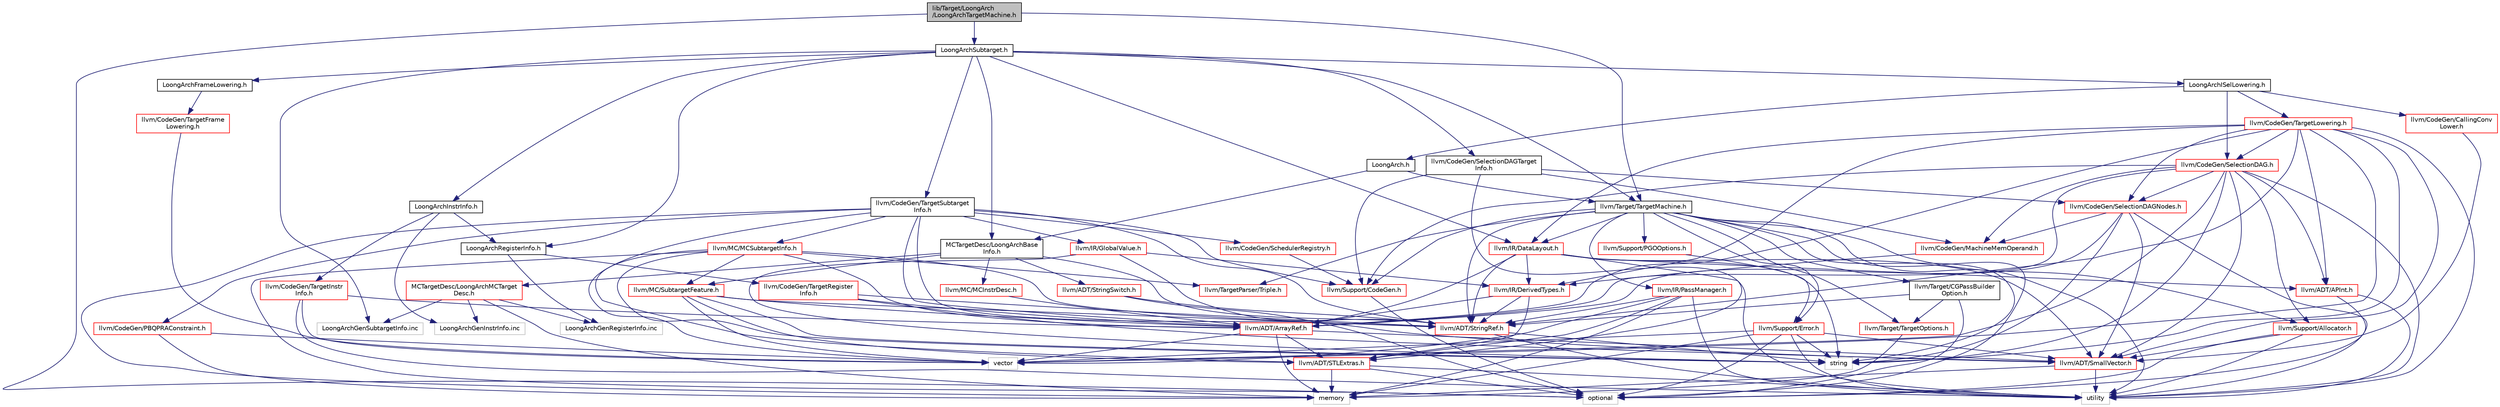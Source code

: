 digraph "lib/Target/LoongArch/LoongArchTargetMachine.h"
{
 // LATEX_PDF_SIZE
  bgcolor="transparent";
  edge [fontname="Helvetica",fontsize="10",labelfontname="Helvetica",labelfontsize="10"];
  node [fontname="Helvetica",fontsize="10",shape=record];
  Node1 [label="lib/Target/LoongArch\l/LoongArchTargetMachine.h",height=0.2,width=0.4,color="black", fillcolor="grey75", style="filled", fontcolor="black",tooltip=" "];
  Node1 -> Node2 [color="midnightblue",fontsize="10",style="solid",fontname="Helvetica"];
  Node2 [label="LoongArchSubtarget.h",height=0.2,width=0.4,color="black",URL="$LoongArchSubtarget_8h.html",tooltip=" "];
  Node2 -> Node3 [color="midnightblue",fontsize="10",style="solid",fontname="Helvetica"];
  Node3 [label="LoongArchFrameLowering.h",height=0.2,width=0.4,color="black",URL="$LoongArchFrameLowering_8h.html",tooltip=" "];
  Node3 -> Node4 [color="midnightblue",fontsize="10",style="solid",fontname="Helvetica"];
  Node4 [label="llvm/CodeGen/TargetFrame\lLowering.h",height=0.2,width=0.4,color="red",URL="$TargetFrameLowering_8h.html",tooltip=" "];
  Node4 -> Node88 [color="midnightblue",fontsize="10",style="solid",fontname="Helvetica"];
  Node88 [label="vector",height=0.2,width=0.4,color="grey75",tooltip=" "];
  Node2 -> Node144 [color="midnightblue",fontsize="10",style="solid",fontname="Helvetica"];
  Node144 [label="LoongArchISelLowering.h",height=0.2,width=0.4,color="black",URL="$LoongArchISelLowering_8h.html",tooltip=" "];
  Node144 -> Node145 [color="midnightblue",fontsize="10",style="solid",fontname="Helvetica"];
  Node145 [label="LoongArch.h",height=0.2,width=0.4,color="black",URL="$LoongArch_8h.html",tooltip=" "];
  Node145 -> Node146 [color="midnightblue",fontsize="10",style="solid",fontname="Helvetica"];
  Node146 [label="MCTargetDesc/LoongArchBase\lInfo.h",height=0.2,width=0.4,color="black",URL="$LoongArchBaseInfo_8h.html",tooltip=" "];
  Node146 -> Node147 [color="midnightblue",fontsize="10",style="solid",fontname="Helvetica"];
  Node147 [label="MCTargetDesc/LoongArchMCTarget\lDesc.h",height=0.2,width=0.4,color="red",URL="$LoongArchMCTargetDesc_8h.html",tooltip=" "];
  Node147 -> Node31 [color="midnightblue",fontsize="10",style="solid",fontname="Helvetica"];
  Node31 [label="memory",height=0.2,width=0.4,color="grey75",tooltip=" "];
  Node147 -> Node150 [color="midnightblue",fontsize="10",style="solid",fontname="Helvetica"];
  Node150 [label="LoongArchGenRegisterInfo.inc",height=0.2,width=0.4,color="grey75",tooltip=" "];
  Node147 -> Node151 [color="midnightblue",fontsize="10",style="solid",fontname="Helvetica"];
  Node151 [label="LoongArchGenInstrInfo.inc",height=0.2,width=0.4,color="grey75",tooltip=" "];
  Node147 -> Node152 [color="midnightblue",fontsize="10",style="solid",fontname="Helvetica"];
  Node152 [label="LoongArchGenSubtargetInfo.inc",height=0.2,width=0.4,color="grey75",tooltip=" "];
  Node146 -> Node33 [color="midnightblue",fontsize="10",style="solid",fontname="Helvetica"];
  Node33 [label="llvm/ADT/StringRef.h",height=0.2,width=0.4,color="red",URL="$StringRef_8h.html",tooltip=" "];
  Node33 -> Node40 [color="midnightblue",fontsize="10",style="solid",fontname="Helvetica"];
  Node40 [label="string",height=0.2,width=0.4,color="grey75",tooltip=" "];
  Node33 -> Node8 [color="midnightblue",fontsize="10",style="solid",fontname="Helvetica"];
  Node8 [label="utility",height=0.2,width=0.4,color="grey75",tooltip=" "];
  Node146 -> Node153 [color="midnightblue",fontsize="10",style="solid",fontname="Helvetica"];
  Node153 [label="llvm/ADT/StringSwitch.h",height=0.2,width=0.4,color="red",URL="$StringSwitch_8h.html",tooltip=" "];
  Node153 -> Node33 [color="midnightblue",fontsize="10",style="solid",fontname="Helvetica"];
  Node153 -> Node39 [color="midnightblue",fontsize="10",style="solid",fontname="Helvetica"];
  Node39 [label="optional",height=0.2,width=0.4,color="grey75",tooltip=" "];
  Node146 -> Node126 [color="midnightblue",fontsize="10",style="solid",fontname="Helvetica"];
  Node126 [label="llvm/MC/MCInstrDesc.h",height=0.2,width=0.4,color="red",URL="$MCInstrDesc_8h.html",tooltip=" "];
  Node126 -> Node86 [color="midnightblue",fontsize="10",style="solid",fontname="Helvetica"];
  Node86 [label="llvm/ADT/ArrayRef.h",height=0.2,width=0.4,color="red",URL="$ArrayRef_8h.html",tooltip=" "];
  Node86 -> Node23 [color="midnightblue",fontsize="10",style="solid",fontname="Helvetica"];
  Node23 [label="llvm/ADT/SmallVector.h",height=0.2,width=0.4,color="red",URL="$SmallVector_8h.html",tooltip=" "];
  Node23 -> Node31 [color="midnightblue",fontsize="10",style="solid",fontname="Helvetica"];
  Node23 -> Node8 [color="midnightblue",fontsize="10",style="solid",fontname="Helvetica"];
  Node86 -> Node65 [color="midnightblue",fontsize="10",style="solid",fontname="Helvetica"];
  Node65 [label="llvm/ADT/STLExtras.h",height=0.2,width=0.4,color="red",URL="$STLExtras_8h.html",tooltip=" "];
  Node65 -> Node31 [color="midnightblue",fontsize="10",style="solid",fontname="Helvetica"];
  Node65 -> Node39 [color="midnightblue",fontsize="10",style="solid",fontname="Helvetica"];
  Node65 -> Node8 [color="midnightblue",fontsize="10",style="solid",fontname="Helvetica"];
  Node86 -> Node31 [color="midnightblue",fontsize="10",style="solid",fontname="Helvetica"];
  Node86 -> Node88 [color="midnightblue",fontsize="10",style="solid",fontname="Helvetica"];
  Node146 -> Node154 [color="midnightblue",fontsize="10",style="solid",fontname="Helvetica"];
  Node154 [label="llvm/MC/SubtargetFeature.h",height=0.2,width=0.4,color="red",URL="$SubtargetFeature_8h.html",tooltip=" "];
  Node154 -> Node86 [color="midnightblue",fontsize="10",style="solid",fontname="Helvetica"];
  Node154 -> Node65 [color="midnightblue",fontsize="10",style="solid",fontname="Helvetica"];
  Node154 -> Node33 [color="midnightblue",fontsize="10",style="solid",fontname="Helvetica"];
  Node154 -> Node40 [color="midnightblue",fontsize="10",style="solid",fontname="Helvetica"];
  Node154 -> Node88 [color="midnightblue",fontsize="10",style="solid",fontname="Helvetica"];
  Node145 -> Node155 [color="midnightblue",fontsize="10",style="solid",fontname="Helvetica"];
  Node155 [label="llvm/Target/TargetMachine.h",height=0.2,width=0.4,color="black",URL="$Target_2TargetMachine_8h.html",tooltip=" "];
  Node155 -> Node33 [color="midnightblue",fontsize="10",style="solid",fontname="Helvetica"];
  Node155 -> Node156 [color="midnightblue",fontsize="10",style="solid",fontname="Helvetica"];
  Node156 [label="llvm/IR/DataLayout.h",height=0.2,width=0.4,color="red",URL="$DataLayout_8h.html",tooltip=" "];
  Node156 -> Node157 [color="midnightblue",fontsize="10",style="solid",fontname="Helvetica"];
  Node157 [label="llvm/ADT/APInt.h",height=0.2,width=0.4,color="red",URL="$APInt_8h.html",tooltip=" "];
  Node157 -> Node39 [color="midnightblue",fontsize="10",style="solid",fontname="Helvetica"];
  Node157 -> Node8 [color="midnightblue",fontsize="10",style="solid",fontname="Helvetica"];
  Node156 -> Node86 [color="midnightblue",fontsize="10",style="solid",fontname="Helvetica"];
  Node156 -> Node65 [color="midnightblue",fontsize="10",style="solid",fontname="Helvetica"];
  Node156 -> Node23 [color="midnightblue",fontsize="10",style="solid",fontname="Helvetica"];
  Node156 -> Node33 [color="midnightblue",fontsize="10",style="solid",fontname="Helvetica"];
  Node156 -> Node109 [color="midnightblue",fontsize="10",style="solid",fontname="Helvetica"];
  Node109 [label="llvm/IR/DerivedTypes.h",height=0.2,width=0.4,color="red",URL="$DerivedTypes_8h.html",tooltip=" "];
  Node109 -> Node86 [color="midnightblue",fontsize="10",style="solid",fontname="Helvetica"];
  Node109 -> Node65 [color="midnightblue",fontsize="10",style="solid",fontname="Helvetica"];
  Node109 -> Node33 [color="midnightblue",fontsize="10",style="solid",fontname="Helvetica"];
  Node156 -> Node40 [color="midnightblue",fontsize="10",style="solid",fontname="Helvetica"];
  Node155 -> Node158 [color="midnightblue",fontsize="10",style="solid",fontname="Helvetica"];
  Node158 [label="llvm/IR/PassManager.h",height=0.2,width=0.4,color="red",URL="$PassManager_8h.html",tooltip=" "];
  Node158 -> Node65 [color="midnightblue",fontsize="10",style="solid",fontname="Helvetica"];
  Node158 -> Node33 [color="midnightblue",fontsize="10",style="solid",fontname="Helvetica"];
  Node158 -> Node31 [color="midnightblue",fontsize="10",style="solid",fontname="Helvetica"];
  Node158 -> Node8 [color="midnightblue",fontsize="10",style="solid",fontname="Helvetica"];
  Node158 -> Node88 [color="midnightblue",fontsize="10",style="solid",fontname="Helvetica"];
  Node155 -> Node135 [color="midnightblue",fontsize="10",style="solid",fontname="Helvetica"];
  Node135 [label="llvm/Support/Allocator.h",height=0.2,width=0.4,color="red",URL="$Allocator_8h.html",tooltip=" "];
  Node135 -> Node23 [color="midnightblue",fontsize="10",style="solid",fontname="Helvetica"];
  Node135 -> Node39 [color="midnightblue",fontsize="10",style="solid",fontname="Helvetica"];
  Node135 -> Node8 [color="midnightblue",fontsize="10",style="solid",fontname="Helvetica"];
  Node155 -> Node165 [color="midnightblue",fontsize="10",style="solid",fontname="Helvetica"];
  Node165 [label="llvm/Support/CodeGen.h",height=0.2,width=0.4,color="red",URL="$CodeGen_8h.html",tooltip=" "];
  Node165 -> Node39 [color="midnightblue",fontsize="10",style="solid",fontname="Helvetica"];
  Node155 -> Node190 [color="midnightblue",fontsize="10",style="solid",fontname="Helvetica"];
  Node190 [label="llvm/Support/Error.h",height=0.2,width=0.4,color="red",URL="$Support_2Error_8h.html",tooltip=" "];
  Node190 -> Node23 [color="midnightblue",fontsize="10",style="solid",fontname="Helvetica"];
  Node190 -> Node31 [color="midnightblue",fontsize="10",style="solid",fontname="Helvetica"];
  Node190 -> Node39 [color="midnightblue",fontsize="10",style="solid",fontname="Helvetica"];
  Node190 -> Node40 [color="midnightblue",fontsize="10",style="solid",fontname="Helvetica"];
  Node190 -> Node8 [color="midnightblue",fontsize="10",style="solid",fontname="Helvetica"];
  Node190 -> Node88 [color="midnightblue",fontsize="10",style="solid",fontname="Helvetica"];
  Node155 -> Node196 [color="midnightblue",fontsize="10",style="solid",fontname="Helvetica"];
  Node196 [label="llvm/Support/PGOOptions.h",height=0.2,width=0.4,color="red",URL="$PGOOptions_8h.html",tooltip=" "];
  Node196 -> Node190 [color="midnightblue",fontsize="10",style="solid",fontname="Helvetica"];
  Node155 -> Node199 [color="midnightblue",fontsize="10",style="solid",fontname="Helvetica"];
  Node199 [label="llvm/Target/CGPassBuilder\lOption.h",height=0.2,width=0.4,color="black",URL="$CGPassBuilderOption_8h.html",tooltip=" "];
  Node199 -> Node33 [color="midnightblue",fontsize="10",style="solid",fontname="Helvetica"];
  Node199 -> Node200 [color="midnightblue",fontsize="10",style="solid",fontname="Helvetica"];
  Node200 [label="llvm/Target/TargetOptions.h",height=0.2,width=0.4,color="red",URL="$TargetOptions_8h.html",tooltip=" "];
  Node200 -> Node31 [color="midnightblue",fontsize="10",style="solid",fontname="Helvetica"];
  Node199 -> Node39 [color="midnightblue",fontsize="10",style="solid",fontname="Helvetica"];
  Node155 -> Node200 [color="midnightblue",fontsize="10",style="solid",fontname="Helvetica"];
  Node155 -> Node202 [color="midnightblue",fontsize="10",style="solid",fontname="Helvetica"];
  Node202 [label="llvm/TargetParser/Triple.h",height=0.2,width=0.4,color="red",URL="$Triple_8h.html",tooltip=" "];
  Node155 -> Node39 [color="midnightblue",fontsize="10",style="solid",fontname="Helvetica"];
  Node155 -> Node40 [color="midnightblue",fontsize="10",style="solid",fontname="Helvetica"];
  Node155 -> Node8 [color="midnightblue",fontsize="10",style="solid",fontname="Helvetica"];
  Node144 -> Node204 [color="midnightblue",fontsize="10",style="solid",fontname="Helvetica"];
  Node204 [label="llvm/CodeGen/CallingConv\lLower.h",height=0.2,width=0.4,color="red",URL="$CallingConvLower_8h.html",tooltip=" "];
  Node204 -> Node23 [color="midnightblue",fontsize="10",style="solid",fontname="Helvetica"];
  Node144 -> Node207 [color="midnightblue",fontsize="10",style="solid",fontname="Helvetica"];
  Node207 [label="llvm/CodeGen/SelectionDAG.h",height=0.2,width=0.4,color="red",URL="$SelectionDAG_8h.html",tooltip=" "];
  Node207 -> Node157 [color="midnightblue",fontsize="10",style="solid",fontname="Helvetica"];
  Node207 -> Node86 [color="midnightblue",fontsize="10",style="solid",fontname="Helvetica"];
  Node207 -> Node23 [color="midnightblue",fontsize="10",style="solid",fontname="Helvetica"];
  Node207 -> Node72 [color="midnightblue",fontsize="10",style="solid",fontname="Helvetica"];
  Node72 [label="llvm/CodeGen/MachineMemOperand.h",height=0.2,width=0.4,color="red",URL="$MachineMemOperand_8h.html",tooltip=" "];
  Node72 -> Node109 [color="midnightblue",fontsize="10",style="solid",fontname="Helvetica"];
  Node207 -> Node216 [color="midnightblue",fontsize="10",style="solid",fontname="Helvetica"];
  Node216 [label="llvm/CodeGen/SelectionDAGNodes.h",height=0.2,width=0.4,color="red",URL="$SelectionDAGNodes_8h.html",tooltip=" "];
  Node216 -> Node86 [color="midnightblue",fontsize="10",style="solid",fontname="Helvetica"];
  Node216 -> Node23 [color="midnightblue",fontsize="10",style="solid",fontname="Helvetica"];
  Node216 -> Node72 [color="midnightblue",fontsize="10",style="solid",fontname="Helvetica"];
  Node216 -> Node40 [color="midnightblue",fontsize="10",style="solid",fontname="Helvetica"];
  Node216 -> Node8 [color="midnightblue",fontsize="10",style="solid",fontname="Helvetica"];
  Node207 -> Node135 [color="midnightblue",fontsize="10",style="solid",fontname="Helvetica"];
  Node207 -> Node165 [color="midnightblue",fontsize="10",style="solid",fontname="Helvetica"];
  Node207 -> Node40 [color="midnightblue",fontsize="10",style="solid",fontname="Helvetica"];
  Node207 -> Node8 [color="midnightblue",fontsize="10",style="solid",fontname="Helvetica"];
  Node207 -> Node88 [color="midnightblue",fontsize="10",style="solid",fontname="Helvetica"];
  Node144 -> Node226 [color="midnightblue",fontsize="10",style="solid",fontname="Helvetica"];
  Node226 [label="llvm/CodeGen/TargetLowering.h",height=0.2,width=0.4,color="red",URL="$TargetLowering_8h.html",tooltip=" "];
  Node226 -> Node157 [color="midnightblue",fontsize="10",style="solid",fontname="Helvetica"];
  Node226 -> Node86 [color="midnightblue",fontsize="10",style="solid",fontname="Helvetica"];
  Node226 -> Node23 [color="midnightblue",fontsize="10",style="solid",fontname="Helvetica"];
  Node226 -> Node33 [color="midnightblue",fontsize="10",style="solid",fontname="Helvetica"];
  Node226 -> Node207 [color="midnightblue",fontsize="10",style="solid",fontname="Helvetica"];
  Node226 -> Node216 [color="midnightblue",fontsize="10",style="solid",fontname="Helvetica"];
  Node226 -> Node156 [color="midnightblue",fontsize="10",style="solid",fontname="Helvetica"];
  Node226 -> Node109 [color="midnightblue",fontsize="10",style="solid",fontname="Helvetica"];
  Node226 -> Node40 [color="midnightblue",fontsize="10",style="solid",fontname="Helvetica"];
  Node226 -> Node8 [color="midnightblue",fontsize="10",style="solid",fontname="Helvetica"];
  Node226 -> Node88 [color="midnightblue",fontsize="10",style="solid",fontname="Helvetica"];
  Node2 -> Node241 [color="midnightblue",fontsize="10",style="solid",fontname="Helvetica"];
  Node241 [label="LoongArchInstrInfo.h",height=0.2,width=0.4,color="black",URL="$LoongArchInstrInfo_8h.html",tooltip=" "];
  Node241 -> Node242 [color="midnightblue",fontsize="10",style="solid",fontname="Helvetica"];
  Node242 [label="LoongArchRegisterInfo.h",height=0.2,width=0.4,color="black",URL="$LoongArchRegisterInfo_8h.html",tooltip=" "];
  Node242 -> Node243 [color="midnightblue",fontsize="10",style="solid",fontname="Helvetica"];
  Node243 [label="llvm/CodeGen/TargetRegister\lInfo.h",height=0.2,width=0.4,color="red",URL="$TargetRegisterInfo_8h.html",tooltip=" "];
  Node243 -> Node86 [color="midnightblue",fontsize="10",style="solid",fontname="Helvetica"];
  Node243 -> Node23 [color="midnightblue",fontsize="10",style="solid",fontname="Helvetica"];
  Node243 -> Node33 [color="midnightblue",fontsize="10",style="solid",fontname="Helvetica"];
  Node242 -> Node150 [color="midnightblue",fontsize="10",style="solid",fontname="Helvetica"];
  Node241 -> Node245 [color="midnightblue",fontsize="10",style="solid",fontname="Helvetica"];
  Node245 [label="llvm/CodeGen/TargetInstr\lInfo.h",height=0.2,width=0.4,color="red",URL="$TargetInstrInfo_8h.html",tooltip=" "];
  Node245 -> Node86 [color="midnightblue",fontsize="10",style="solid",fontname="Helvetica"];
  Node245 -> Node8 [color="midnightblue",fontsize="10",style="solid",fontname="Helvetica"];
  Node245 -> Node88 [color="midnightblue",fontsize="10",style="solid",fontname="Helvetica"];
  Node241 -> Node151 [color="midnightblue",fontsize="10",style="solid",fontname="Helvetica"];
  Node2 -> Node242 [color="midnightblue",fontsize="10",style="solid",fontname="Helvetica"];
  Node2 -> Node146 [color="midnightblue",fontsize="10",style="solid",fontname="Helvetica"];
  Node2 -> Node279 [color="midnightblue",fontsize="10",style="solid",fontname="Helvetica"];
  Node279 [label="llvm/CodeGen/SelectionDAGTarget\lInfo.h",height=0.2,width=0.4,color="black",URL="$SelectionDAGTargetInfo_8h.html",tooltip=" "];
  Node279 -> Node72 [color="midnightblue",fontsize="10",style="solid",fontname="Helvetica"];
  Node279 -> Node216 [color="midnightblue",fontsize="10",style="solid",fontname="Helvetica"];
  Node279 -> Node165 [color="midnightblue",fontsize="10",style="solid",fontname="Helvetica"];
  Node279 -> Node8 [color="midnightblue",fontsize="10",style="solid",fontname="Helvetica"];
  Node2 -> Node258 [color="midnightblue",fontsize="10",style="solid",fontname="Helvetica"];
  Node258 [label="llvm/CodeGen/TargetSubtarget\lInfo.h",height=0.2,width=0.4,color="black",URL="$TargetSubtargetInfo_8h.html",tooltip=" "];
  Node258 -> Node86 [color="midnightblue",fontsize="10",style="solid",fontname="Helvetica"];
  Node258 -> Node23 [color="midnightblue",fontsize="10",style="solid",fontname="Helvetica"];
  Node258 -> Node33 [color="midnightblue",fontsize="10",style="solid",fontname="Helvetica"];
  Node258 -> Node259 [color="midnightblue",fontsize="10",style="solid",fontname="Helvetica"];
  Node259 [label="llvm/CodeGen/PBQPRAConstraint.h",height=0.2,width=0.4,color="red",URL="$PBQPRAConstraint_8h.html",tooltip=" "];
  Node259 -> Node31 [color="midnightblue",fontsize="10",style="solid",fontname="Helvetica"];
  Node259 -> Node88 [color="midnightblue",fontsize="10",style="solid",fontname="Helvetica"];
  Node258 -> Node260 [color="midnightblue",fontsize="10",style="solid",fontname="Helvetica"];
  Node260 [label="llvm/CodeGen/SchedulerRegistry.h",height=0.2,width=0.4,color="red",URL="$SchedulerRegistry_8h.html",tooltip=" "];
  Node260 -> Node165 [color="midnightblue",fontsize="10",style="solid",fontname="Helvetica"];
  Node258 -> Node175 [color="midnightblue",fontsize="10",style="solid",fontname="Helvetica"];
  Node175 [label="llvm/IR/GlobalValue.h",height=0.2,width=0.4,color="red",URL="$GlobalValue_8h.html",tooltip=" "];
  Node175 -> Node33 [color="midnightblue",fontsize="10",style="solid",fontname="Helvetica"];
  Node175 -> Node109 [color="midnightblue",fontsize="10",style="solid",fontname="Helvetica"];
  Node175 -> Node40 [color="midnightblue",fontsize="10",style="solid",fontname="Helvetica"];
  Node258 -> Node264 [color="midnightblue",fontsize="10",style="solid",fontname="Helvetica"];
  Node264 [label="llvm/MC/MCSubtargetInfo.h",height=0.2,width=0.4,color="red",URL="$MCSubtargetInfo_8h.html",tooltip=" "];
  Node264 -> Node86 [color="midnightblue",fontsize="10",style="solid",fontname="Helvetica"];
  Node264 -> Node65 [color="midnightblue",fontsize="10",style="solid",fontname="Helvetica"];
  Node264 -> Node33 [color="midnightblue",fontsize="10",style="solid",fontname="Helvetica"];
  Node264 -> Node154 [color="midnightblue",fontsize="10",style="solid",fontname="Helvetica"];
  Node264 -> Node202 [color="midnightblue",fontsize="10",style="solid",fontname="Helvetica"];
  Node264 -> Node39 [color="midnightblue",fontsize="10",style="solid",fontname="Helvetica"];
  Node264 -> Node40 [color="midnightblue",fontsize="10",style="solid",fontname="Helvetica"];
  Node258 -> Node165 [color="midnightblue",fontsize="10",style="solid",fontname="Helvetica"];
  Node258 -> Node31 [color="midnightblue",fontsize="10",style="solid",fontname="Helvetica"];
  Node258 -> Node88 [color="midnightblue",fontsize="10",style="solid",fontname="Helvetica"];
  Node2 -> Node156 [color="midnightblue",fontsize="10",style="solid",fontname="Helvetica"];
  Node2 -> Node155 [color="midnightblue",fontsize="10",style="solid",fontname="Helvetica"];
  Node2 -> Node152 [color="midnightblue",fontsize="10",style="solid",fontname="Helvetica"];
  Node1 -> Node155 [color="midnightblue",fontsize="10",style="solid",fontname="Helvetica"];
  Node1 -> Node39 [color="midnightblue",fontsize="10",style="solid",fontname="Helvetica"];
}
